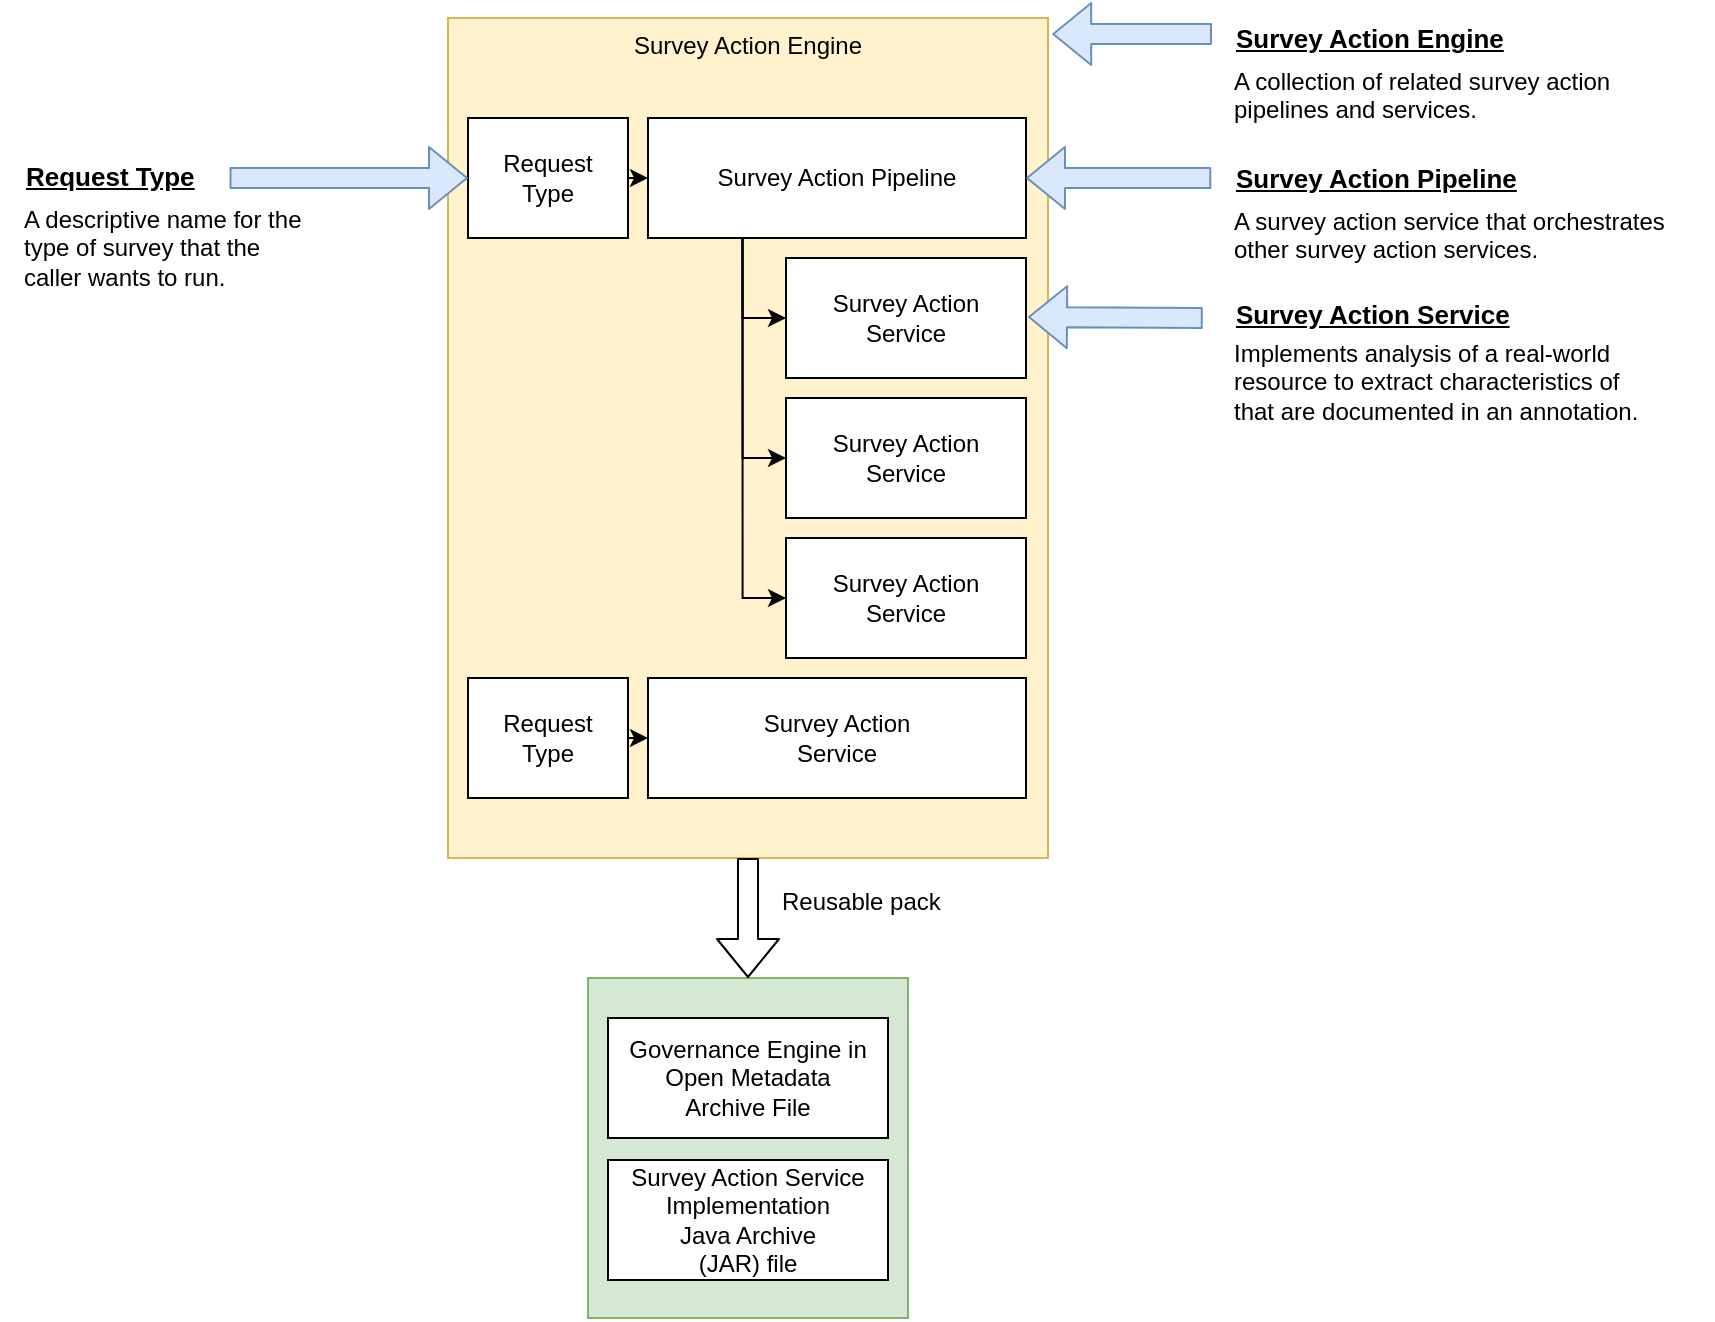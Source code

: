 <mxfile version="22.1.16" type="device" pages="2">
  <diagram id="oseyHd7c6BClqKj5rViH" name="survey-action-engine">
    <mxGraphModel dx="2283" dy="812" grid="1" gridSize="10" guides="1" tooltips="1" connect="1" arrows="1" fold="1" page="1" pageScale="1" pageWidth="1169" pageHeight="827" math="0" shadow="0">
      <root>
        <mxCell id="0" />
        <mxCell id="1" parent="0" />
        <mxCell id="mFFzqXxF2KvexEjWW1hX-16" value="" style="rounded=0;whiteSpace=wrap;html=1;align=right;fillColor=#d5e8d4;strokeColor=#82b366;" parent="1" vertex="1">
          <mxGeometry x="170" y="580" width="160" height="170" as="geometry" />
        </mxCell>
        <mxCell id="mFFzqXxF2KvexEjWW1hX-9" value="Survey Action Engine" style="rounded=0;whiteSpace=wrap;html=1;verticalAlign=top;fillColor=#fff2cc;strokeColor=#d6b656;" parent="1" vertex="1">
          <mxGeometry x="100" y="100" width="300" height="420" as="geometry" />
        </mxCell>
        <mxCell id="mFFzqXxF2KvexEjWW1hX-1" value="Survey Action&lt;br&gt;Service" style="rounded=0;whiteSpace=wrap;html=1;" parent="1" vertex="1">
          <mxGeometry x="269" y="220" width="120" height="60" as="geometry" />
        </mxCell>
        <mxCell id="mFFzqXxF2KvexEjWW1hX-2" value="Survey Action&lt;br style=&quot;border-color: var(--border-color);&quot;&gt;Service" style="rounded=0;whiteSpace=wrap;html=1;" parent="1" vertex="1">
          <mxGeometry x="269" y="290" width="120" height="60" as="geometry" />
        </mxCell>
        <mxCell id="mFFzqXxF2KvexEjWW1hX-3" value="Survey Action&lt;br style=&quot;border-color: var(--border-color);&quot;&gt;Service" style="rounded=0;whiteSpace=wrap;html=1;" parent="1" vertex="1">
          <mxGeometry x="269" y="360" width="120" height="60" as="geometry" />
        </mxCell>
        <mxCell id="mFFzqXxF2KvexEjWW1hX-4" value="Survey Action&lt;br style=&quot;border-color: var(--border-color);&quot;&gt;Service" style="rounded=0;whiteSpace=wrap;html=1;" parent="1" vertex="1">
          <mxGeometry x="200" y="430" width="189" height="60" as="geometry" />
        </mxCell>
        <mxCell id="mFFzqXxF2KvexEjWW1hX-6" style="edgeStyle=orthogonalEdgeStyle;rounded=0;orthogonalLoop=1;jettySize=auto;html=1;exitX=0.25;exitY=1;exitDx=0;exitDy=0;entryX=0;entryY=0.5;entryDx=0;entryDy=0;" parent="1" source="mFFzqXxF2KvexEjWW1hX-5" target="mFFzqXxF2KvexEjWW1hX-1" edge="1">
          <mxGeometry relative="1" as="geometry" />
        </mxCell>
        <mxCell id="mFFzqXxF2KvexEjWW1hX-7" style="edgeStyle=orthogonalEdgeStyle;rounded=0;orthogonalLoop=1;jettySize=auto;html=1;exitX=0.25;exitY=1;exitDx=0;exitDy=0;entryX=0;entryY=0.5;entryDx=0;entryDy=0;" parent="1" source="mFFzqXxF2KvexEjWW1hX-5" target="mFFzqXxF2KvexEjWW1hX-2" edge="1">
          <mxGeometry relative="1" as="geometry" />
        </mxCell>
        <mxCell id="mFFzqXxF2KvexEjWW1hX-8" style="edgeStyle=orthogonalEdgeStyle;rounded=0;orthogonalLoop=1;jettySize=auto;html=1;exitX=0.25;exitY=1;exitDx=0;exitDy=0;entryX=0;entryY=0.5;entryDx=0;entryDy=0;" parent="1" source="mFFzqXxF2KvexEjWW1hX-5" target="mFFzqXxF2KvexEjWW1hX-3" edge="1">
          <mxGeometry relative="1" as="geometry" />
        </mxCell>
        <mxCell id="mFFzqXxF2KvexEjWW1hX-5" value="Survey Action Pipeline" style="rounded=0;whiteSpace=wrap;html=1;" parent="1" vertex="1">
          <mxGeometry x="200" y="150" width="189" height="60" as="geometry" />
        </mxCell>
        <mxCell id="mFFzqXxF2KvexEjWW1hX-10" value="A collection of related survey action&lt;br&gt;pipelines and services." style="text;html=1;resizable=0;points=[];autosize=1;align=left;verticalAlign=top;spacingTop=0;spacingLeft=9;" parent="1" vertex="1">
          <mxGeometry x="482" y="118" width="220" height="40" as="geometry" />
        </mxCell>
        <mxCell id="mFFzqXxF2KvexEjWW1hX-11" value="A survey action service that orchestrates&lt;br&gt;other survey action services." style="text;html=1;resizable=0;points=[];autosize=1;align=left;verticalAlign=top;spacingTop=0;spacingLeft=9;" parent="1" vertex="1">
          <mxGeometry x="482" y="188" width="250" height="40" as="geometry" />
        </mxCell>
        <mxCell id="mFFzqXxF2KvexEjWW1hX-12" value="Implements analysis of a real-world&lt;br&gt;resource to extract characteristics of &lt;br&gt;that are documented in an annotation.&amp;nbsp;" style="text;html=1;resizable=0;points=[];autosize=1;align=left;verticalAlign=top;spacingTop=0;spacingLeft=9;" parent="1" vertex="1">
          <mxGeometry x="482" y="254" width="240" height="50" as="geometry" />
        </mxCell>
        <mxCell id="mFFzqXxF2KvexEjWW1hX-14" value="Governance Engine in Open Metadata&lt;br&gt;Archive File" style="rounded=0;whiteSpace=wrap;html=1;" parent="1" vertex="1">
          <mxGeometry x="180" y="600" width="140" height="60" as="geometry" />
        </mxCell>
        <mxCell id="mFFzqXxF2KvexEjWW1hX-15" value="Survey Action Service&lt;br&gt;Implementation&lt;br&gt;Java Archive&lt;br&gt;(JAR) file" style="rounded=0;whiteSpace=wrap;html=1;" parent="1" vertex="1">
          <mxGeometry x="180" y="671" width="140" height="60" as="geometry" />
        </mxCell>
        <mxCell id="mFFzqXxF2KvexEjWW1hX-17" value="" style="shape=flexArrow;endArrow=classic;html=1;exitX=0.5;exitY=1;exitDx=0;exitDy=0;entryX=0.5;entryY=0;entryDx=0;entryDy=0;" parent="1" source="mFFzqXxF2KvexEjWW1hX-9" target="mFFzqXxF2KvexEjWW1hX-16" edge="1">
          <mxGeometry width="50" height="50" relative="1" as="geometry">
            <mxPoint x="150" y="820" as="sourcePoint" />
            <mxPoint x="200" y="770" as="targetPoint" />
          </mxGeometry>
        </mxCell>
        <mxCell id="mFFzqXxF2KvexEjWW1hX-18" value="Reusable pack" style="text;html=1;resizable=0;points=[];autosize=1;align=left;verticalAlign=top;spacingTop=-4;" parent="1" vertex="1">
          <mxGeometry x="265" y="532" width="90" height="20" as="geometry" />
        </mxCell>
        <mxCell id="zGPHbwCEMO5-oGNVuJWz-1" value="" style="shape=flexArrow;endArrow=classic;html=1;fillColor=#dae8fc;fontSize=13;strokeColor=#6c8ebf;entryX=1.007;entryY=0.019;entryDx=0;entryDy=0;entryPerimeter=0;" parent="1" target="mFFzqXxF2KvexEjWW1hX-9" edge="1">
          <mxGeometry width="50" height="50" relative="1" as="geometry">
            <mxPoint x="482" y="108" as="sourcePoint" />
            <mxPoint x="422" y="105" as="targetPoint" />
          </mxGeometry>
        </mxCell>
        <mxCell id="zGPHbwCEMO5-oGNVuJWz-2" value="" style="shape=flexArrow;endArrow=classic;html=1;fillColor=#dae8fc;fontSize=13;entryX=1;entryY=0.5;entryDx=0;entryDy=0;exitX=-0.008;exitY=0.5;exitDx=0;exitDy=0;exitPerimeter=0;strokeColor=#6c8ebf;" parent="1" source="zGPHbwCEMO5-oGNVuJWz-7" target="mFFzqXxF2KvexEjWW1hX-5" edge="1">
          <mxGeometry width="50" height="50" relative="1" as="geometry">
            <mxPoint x="529" y="174.5" as="sourcePoint" />
            <mxPoint x="422" y="174.5" as="targetPoint" />
          </mxGeometry>
        </mxCell>
        <mxCell id="zGPHbwCEMO5-oGNVuJWz-5" value="" style="shape=flexArrow;endArrow=classic;html=1;fillColor=#dae8fc;fontSize=13;entryX=1;entryY=0.5;entryDx=0;entryDy=0;exitX=-0.033;exitY=0.6;exitDx=0;exitDy=0;exitPerimeter=0;strokeColor=#6c8ebf;" parent="1" source="zGPHbwCEMO5-oGNVuJWz-8" edge="1">
          <mxGeometry width="50" height="50" relative="1" as="geometry">
            <mxPoint x="529" y="249.5" as="sourcePoint" />
            <mxPoint x="390" y="249.5" as="targetPoint" />
          </mxGeometry>
        </mxCell>
        <mxCell id="zGPHbwCEMO5-oGNVuJWz-6" value="Survey Action Engine" style="text;html=1;resizable=0;points=[];autosize=1;align=left;verticalAlign=top;spacingTop=-4;fontSize=13;fontStyle=5;spacingLeft=9;" parent="1" vertex="1">
          <mxGeometry x="483" y="100" width="160" height="20" as="geometry" />
        </mxCell>
        <mxCell id="zGPHbwCEMO5-oGNVuJWz-7" value="Survey Action Pipeline" style="text;html=1;resizable=0;points=[];autosize=1;align=left;verticalAlign=top;spacingTop=-4;fontSize=13;fontStyle=5;spacingLeft=9;" parent="1" vertex="1">
          <mxGeometry x="483" y="170" width="170" height="20" as="geometry" />
        </mxCell>
        <mxCell id="zGPHbwCEMO5-oGNVuJWz-8" value="Survey Action Service" style="text;html=1;resizable=0;points=[];autosize=1;align=left;verticalAlign=top;spacingTop=-4;fontSize=13;fontStyle=5;spacingLeft=9;" parent="1" vertex="1">
          <mxGeometry x="483" y="238" width="170" height="20" as="geometry" />
        </mxCell>
        <mxCell id="dNmHiRkew6J8d6VQKgBy-5" style="edgeStyle=orthogonalEdgeStyle;rounded=0;orthogonalLoop=1;jettySize=auto;html=1;exitX=1;exitY=0.5;exitDx=0;exitDy=0;entryX=0;entryY=0.5;entryDx=0;entryDy=0;startArrow=none;startFill=0;endArrow=classic;endFill=1;fontColor=#000000;" parent="1" source="dNmHiRkew6J8d6VQKgBy-1" target="mFFzqXxF2KvexEjWW1hX-5" edge="1">
          <mxGeometry relative="1" as="geometry" />
        </mxCell>
        <mxCell id="dNmHiRkew6J8d6VQKgBy-1" value="Request&lt;br&gt;Type" style="rounded=0;whiteSpace=wrap;html=1;align=center;" parent="1" vertex="1">
          <mxGeometry x="110" y="150" width="80" height="60" as="geometry" />
        </mxCell>
        <mxCell id="dNmHiRkew6J8d6VQKgBy-3" value="Request&lt;br&gt;Type" style="rounded=0;whiteSpace=wrap;html=1;align=center;" parent="1" vertex="1">
          <mxGeometry x="110" y="430" width="80" height="60" as="geometry" />
        </mxCell>
        <mxCell id="dNmHiRkew6J8d6VQKgBy-4" value="" style="endArrow=classic;html=1;fontColor=#000000;entryX=0;entryY=0.5;entryDx=0;entryDy=0;" parent="1" target="mFFzqXxF2KvexEjWW1hX-4" edge="1">
          <mxGeometry width="50" height="50" relative="1" as="geometry">
            <mxPoint x="190" y="460" as="sourcePoint" />
            <mxPoint x="150" y="770" as="targetPoint" />
          </mxGeometry>
        </mxCell>
        <mxCell id="dNmHiRkew6J8d6VQKgBy-6" value="A descriptive name for the&lt;br&gt;type of survey that the&lt;br&gt;caller wants to run." style="text;html=1;resizable=0;points=[];autosize=1;align=left;verticalAlign=top;spacingTop=0;spacingLeft=9;" parent="1" vertex="1">
          <mxGeometry x="-123.1" y="187" width="170" height="50" as="geometry" />
        </mxCell>
        <mxCell id="dNmHiRkew6J8d6VQKgBy-7" value="" style="shape=flexArrow;endArrow=classic;html=1;fillColor=#dae8fc;fontSize=13;strokeColor=#6c8ebf;exitX=1.026;exitY=0.55;exitDx=0;exitDy=0;exitPerimeter=0;entryX=0;entryY=0.5;entryDx=0;entryDy=0;" parent="1" source="dNmHiRkew6J8d6VQKgBy-8" target="dNmHiRkew6J8d6VQKgBy-1" edge="1">
          <mxGeometry width="50" height="50" relative="1" as="geometry">
            <mxPoint x="-133.1" y="147" as="sourcePoint" />
            <mxPoint x="-260.0" y="149.98" as="targetPoint" />
          </mxGeometry>
        </mxCell>
        <mxCell id="dNmHiRkew6J8d6VQKgBy-8" value="Request Type" style="text;html=1;resizable=0;points=[];autosize=1;align=left;verticalAlign=top;spacingTop=-4;fontSize=13;fontStyle=5;spacingLeft=9;" parent="1" vertex="1">
          <mxGeometry x="-122.1" y="169" width="110" height="20" as="geometry" />
        </mxCell>
      </root>
    </mxGraphModel>
  </diagram>
  <diagram id="7ChLMB1BL2B0K8IGhIvW" name="survey-context">
    <mxGraphModel dx="1114" dy="2466" grid="1" gridSize="10" guides="1" tooltips="1" connect="1" arrows="1" fold="1" page="1" pageScale="1" pageWidth="1169" pageHeight="827" math="0" shadow="0">
      <root>
        <mxCell id="uvuqDHZQVnx3t9x9dp1w-0" />
        <mxCell id="uvuqDHZQVnx3t9x9dp1w-1" parent="uvuqDHZQVnx3t9x9dp1w-0" />
        <mxCell id="uvuqDHZQVnx3t9x9dp1w-2" value="" style="rounded=0;whiteSpace=wrap;html=1;strokeColor=#000000;strokeWidth=1;align=left;" parent="uvuqDHZQVnx3t9x9dp1w-1" vertex="1">
          <mxGeometry x="413" y="-1380" width="144" height="150" as="geometry" />
        </mxCell>
        <mxCell id="uvuqDHZQVnx3t9x9dp1w-4" value="Survey Action Service" style="rounded=1;whiteSpace=wrap;html=1;fillColor=#f5f5f5;strokeColor=#666666;fontColor=#333333;" parent="uvuqDHZQVnx3t9x9dp1w-1" vertex="1">
          <mxGeometry x="434" y="-1178" width="205" height="110" as="geometry" />
        </mxCell>
        <mxCell id="uvuqDHZQVnx3t9x9dp1w-5" style="rounded=0;orthogonalLoop=1;jettySize=auto;html=1;entryX=0.25;entryY=0;entryDx=0;entryDy=0;" parent="uvuqDHZQVnx3t9x9dp1w-1" source="uvuqDHZQVnx3t9x9dp1w-2" target="uvuqDHZQVnx3t9x9dp1w-4" edge="1">
          <mxGeometry relative="1" as="geometry" />
        </mxCell>
        <mxCell id="uvuqDHZQVnx3t9x9dp1w-6" value="requestType&lt;br&gt;requestParameters&lt;br&gt;assetGUID&lt;br&gt;assetStore&lt;br&gt;annotationStore&lt;br&gt;openMetadataStore&lt;br&gt;surveyReport" style="text;html=1;align=left;verticalAlign=middle;resizable=1;points=[];autosize=1;perimeterSpacing=3;" parent="uvuqDHZQVnx3t9x9dp1w-1" vertex="1">
          <mxGeometry x="425" y="-1344" width="130" height="110" as="geometry" />
        </mxCell>
        <mxCell id="uvuqDHZQVnx3t9x9dp1w-7" value="SurveyContext" style="text;html=1;align=center;verticalAlign=middle;resizable=0;points=[];autosize=1;" parent="uvuqDHZQVnx3t9x9dp1w-1" vertex="1">
          <mxGeometry x="410" y="-1380" width="100" height="30" as="geometry" />
        </mxCell>
        <mxCell id="uvuqDHZQVnx3t9x9dp1w-8" value="&lt;div&gt;&lt;br&gt;&lt;/div&gt;&lt;ol&gt;&lt;li&gt;Choreographer of external survey services&lt;/li&gt;&lt;li&gt;Full implementation of a survey&amp;nbsp;&lt;/li&gt;&lt;/ol&gt;" style="text;html=1;align=left;verticalAlign=middle;resizable=0;points=[];autosize=1;" parent="uvuqDHZQVnx3t9x9dp1w-1" vertex="1">
          <mxGeometry x="639" y="-1167" width="290" height="80" as="geometry" />
        </mxCell>
        <mxCell id="uvuqDHZQVnx3t9x9dp1w-9" value="setContext()" style="text;html=1;align=center;verticalAlign=middle;resizable=0;points=[];autosize=1;" parent="uvuqDHZQVnx3t9x9dp1w-1" vertex="1">
          <mxGeometry x="410" y="-1209" width="75" height="18" as="geometry" />
        </mxCell>
        <mxCell id="uvuqDHZQVnx3t9x9dp1w-10" style="edgeStyle=none;rounded=0;orthogonalLoop=1;jettySize=auto;html=1;entryX=0;entryY=0.75;entryDx=0;entryDy=0;endSize=4;endArrow=none;endFill=0;" parent="uvuqDHZQVnx3t9x9dp1w-1" source="uvuqDHZQVnx3t9x9dp1w-11" edge="1">
          <mxGeometry relative="1" as="geometry">
            <mxPoint x="412" y="-1262.5" as="targetPoint" />
          </mxGeometry>
        </mxCell>
        <mxCell id="uvuqDHZQVnx3t9x9dp1w-11" value="OpenMetadataStore" style="rounded=0;whiteSpace=wrap;html=1;strokeColor=#000000;strokeWidth=1;align=left;verticalAlign=top;" parent="uvuqDHZQVnx3t9x9dp1w-1" vertex="1">
          <mxGeometry x="30" y="-1320" width="285" height="116" as="geometry" />
        </mxCell>
        <mxCell id="uvuqDHZQVnx3t9x9dp1w-12" value="&lt;i&gt;(Comprehensive open metadata&lt;br&gt;services from the &lt;br&gt;Governance Action Framework (GAF))&lt;/i&gt;" style="text;html=1;align=left;verticalAlign=middle;resizable=0;points=[];autosize=1;" parent="uvuqDHZQVnx3t9x9dp1w-1" vertex="1">
          <mxGeometry x="49" y="-1292" width="230" height="60" as="geometry" />
        </mxCell>
        <mxCell id="uvuqDHZQVnx3t9x9dp1w-14" style="edgeStyle=none;rounded=0;orthogonalLoop=1;jettySize=auto;html=1;entryX=0;entryY=0.25;entryDx=0;entryDy=0;endSize=4;endArrow=none;endFill=0;" parent="uvuqDHZQVnx3t9x9dp1w-1" source="uvuqDHZQVnx3t9x9dp1w-15" target="uvuqDHZQVnx3t9x9dp1w-2" edge="1">
          <mxGeometry relative="1" as="geometry">
            <mxPoint x="410" y="-1397.5" as="targetPoint" />
          </mxGeometry>
        </mxCell>
        <mxCell id="uvuqDHZQVnx3t9x9dp1w-15" value="SurveyAssetStore" style="rounded=0;whiteSpace=wrap;html=1;strokeColor=#000000;strokeWidth=1;align=left;verticalAlign=top;" parent="uvuqDHZQVnx3t9x9dp1w-1" vertex="1">
          <mxGeometry x="28" y="-1455" width="285" height="116" as="geometry" />
        </mxCell>
        <mxCell id="uvuqDHZQVnx3t9x9dp1w-16" value="getConnectionForAsset&lt;br&gt;getConnectorByConnection&lt;br&gt;getAssetProperties&lt;br&gt;logAssetAuditMessage" style="text;html=1;align=left;verticalAlign=middle;resizable=0;points=[];autosize=1;" parent="uvuqDHZQVnx3t9x9dp1w-1" vertex="1">
          <mxGeometry x="49" y="-1418" width="160" height="60" as="geometry" />
        </mxCell>
        <mxCell id="uvuqDHZQVnx3t9x9dp1w-17" style="edgeStyle=none;rounded=0;orthogonalLoop=1;jettySize=auto;html=1;entryX=1;entryY=0.25;entryDx=0;entryDy=0;endSize=4;endArrow=none;endFill=0;exitX=0;exitY=0.5;exitDx=0;exitDy=0;" parent="uvuqDHZQVnx3t9x9dp1w-1" source="uvuqDHZQVnx3t9x9dp1w-18" target="uvuqDHZQVnx3t9x9dp1w-2" edge="1">
          <mxGeometry relative="1" as="geometry">
            <mxPoint x="1012" y="-1367.5" as="targetPoint" />
          </mxGeometry>
        </mxCell>
        <mxCell id="uvuqDHZQVnx3t9x9dp1w-18" value="AnnotationStore" style="rounded=0;whiteSpace=wrap;html=1;strokeColor=#000000;strokeWidth=1;align=left;verticalAlign=top;" parent="uvuqDHZQVnx3t9x9dp1w-1" vertex="1">
          <mxGeometry x="630" y="-1460" width="285" height="190" as="geometry" />
        </mxCell>
        <mxCell id="uvuqDHZQVnx3t9x9dp1w-19" value="getTypesOfAnnotation&lt;br&gt;getTypesOfAnnotationWithDescriptions&lt;br&gt;getPreviousAnnotationsForElement&lt;br&gt;getNewAnnotationsForElement&lt;br&gt;getExtendedAnnotations&lt;br&gt;getAnnotation&lt;br&gt;addAnnotation&lt;br&gt;addAnnotationExtension&lt;br style=&quot;border-color: var(--border-color);&quot;&gt;updateAnnotation&lt;br&gt;deleteAnnotation" style="text;html=1;align=left;verticalAlign=middle;resizable=0;points=[];autosize=1;" parent="uvuqDHZQVnx3t9x9dp1w-1" vertex="1">
          <mxGeometry x="651" y="-1438" width="230" height="160" as="geometry" />
        </mxCell>
      </root>
    </mxGraphModel>
  </diagram>
</mxfile>
